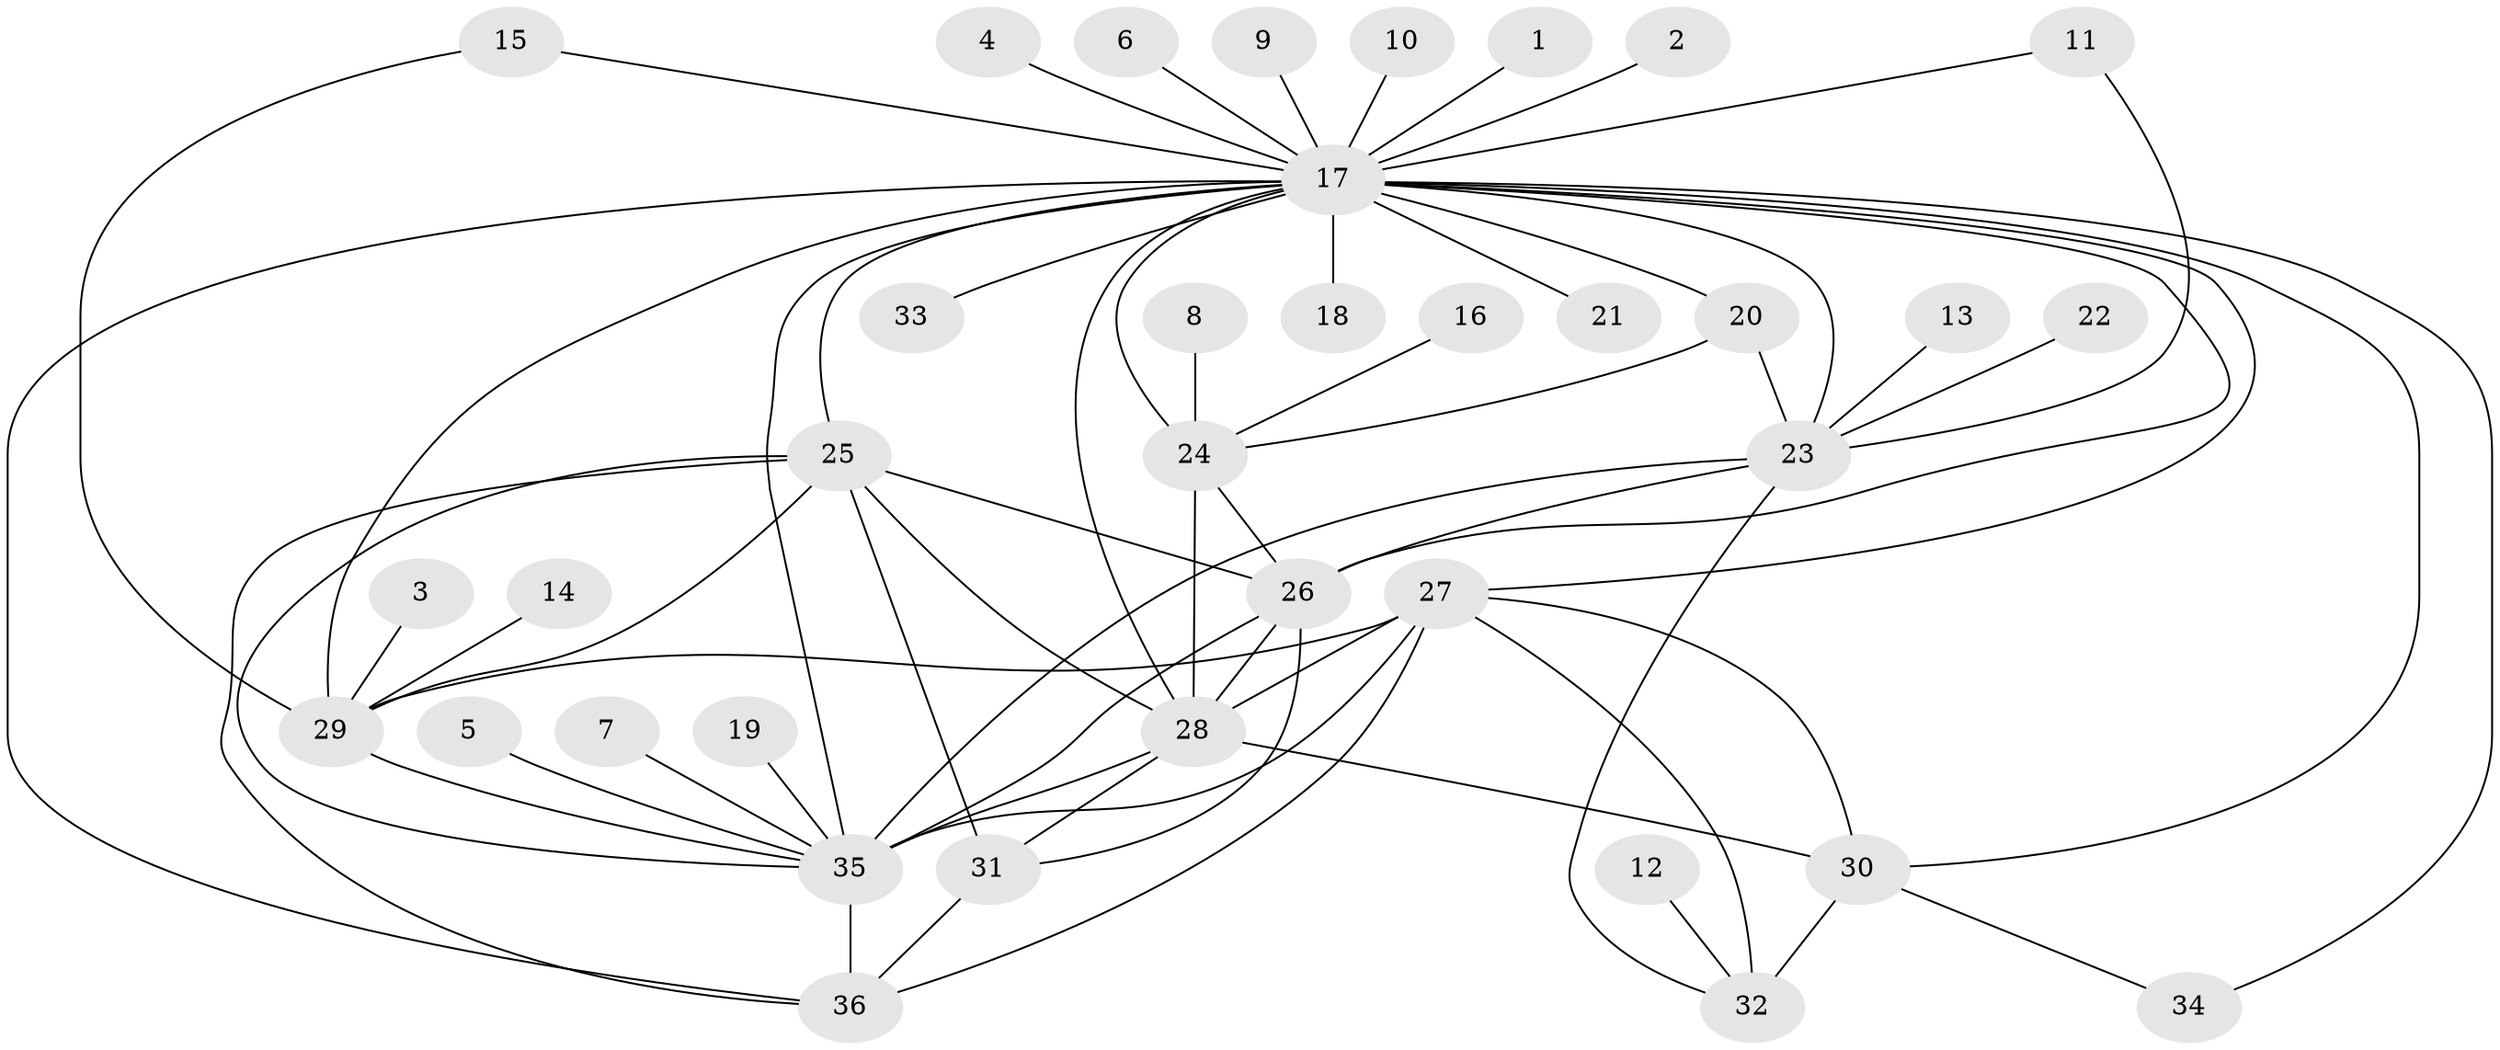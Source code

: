 // original degree distribution, {1: 0.5172413793103449, 33: 0.008620689655172414, 7: 0.02586206896551724, 23: 0.008620689655172414, 3: 0.10344827586206896, 9: 0.017241379310344827, 12: 0.008620689655172414, 6: 0.02586206896551724, 2: 0.19827586206896552, 10: 0.008620689655172414, 11: 0.008620689655172414, 8: 0.008620689655172414, 5: 0.05172413793103448, 4: 0.008620689655172414}
// Generated by graph-tools (version 1.1) at 2025/36/03/04/25 23:36:44]
// undirected, 36 vertices, 65 edges
graph export_dot {
  node [color=gray90,style=filled];
  1;
  2;
  3;
  4;
  5;
  6;
  7;
  8;
  9;
  10;
  11;
  12;
  13;
  14;
  15;
  16;
  17;
  18;
  19;
  20;
  21;
  22;
  23;
  24;
  25;
  26;
  27;
  28;
  29;
  30;
  31;
  32;
  33;
  34;
  35;
  36;
  1 -- 17 [weight=1.0];
  2 -- 17 [weight=1.0];
  3 -- 29 [weight=1.0];
  4 -- 17 [weight=1.0];
  5 -- 35 [weight=1.0];
  6 -- 17 [weight=1.0];
  7 -- 35 [weight=1.0];
  8 -- 24 [weight=1.0];
  9 -- 17 [weight=1.0];
  10 -- 17 [weight=1.0];
  11 -- 17 [weight=1.0];
  11 -- 23 [weight=1.0];
  12 -- 32 [weight=1.0];
  13 -- 23 [weight=1.0];
  14 -- 29 [weight=1.0];
  15 -- 17 [weight=1.0];
  15 -- 29 [weight=1.0];
  16 -- 24 [weight=1.0];
  17 -- 18 [weight=1.0];
  17 -- 20 [weight=1.0];
  17 -- 21 [weight=1.0];
  17 -- 23 [weight=1.0];
  17 -- 24 [weight=1.0];
  17 -- 25 [weight=2.0];
  17 -- 26 [weight=2.0];
  17 -- 27 [weight=2.0];
  17 -- 28 [weight=1.0];
  17 -- 29 [weight=1.0];
  17 -- 30 [weight=1.0];
  17 -- 33 [weight=1.0];
  17 -- 34 [weight=1.0];
  17 -- 35 [weight=2.0];
  17 -- 36 [weight=1.0];
  19 -- 35 [weight=1.0];
  20 -- 23 [weight=1.0];
  20 -- 24 [weight=1.0];
  22 -- 23 [weight=1.0];
  23 -- 26 [weight=1.0];
  23 -- 32 [weight=1.0];
  23 -- 35 [weight=1.0];
  24 -- 26 [weight=1.0];
  24 -- 28 [weight=2.0];
  25 -- 26 [weight=1.0];
  25 -- 28 [weight=1.0];
  25 -- 29 [weight=1.0];
  25 -- 31 [weight=2.0];
  25 -- 35 [weight=1.0];
  25 -- 36 [weight=1.0];
  26 -- 28 [weight=1.0];
  26 -- 31 [weight=1.0];
  26 -- 35 [weight=2.0];
  27 -- 28 [weight=1.0];
  27 -- 29 [weight=1.0];
  27 -- 30 [weight=1.0];
  27 -- 32 [weight=1.0];
  27 -- 35 [weight=2.0];
  27 -- 36 [weight=1.0];
  28 -- 30 [weight=3.0];
  28 -- 31 [weight=1.0];
  28 -- 35 [weight=1.0];
  29 -- 35 [weight=1.0];
  30 -- 32 [weight=2.0];
  30 -- 34 [weight=1.0];
  31 -- 36 [weight=1.0];
  35 -- 36 [weight=3.0];
}
